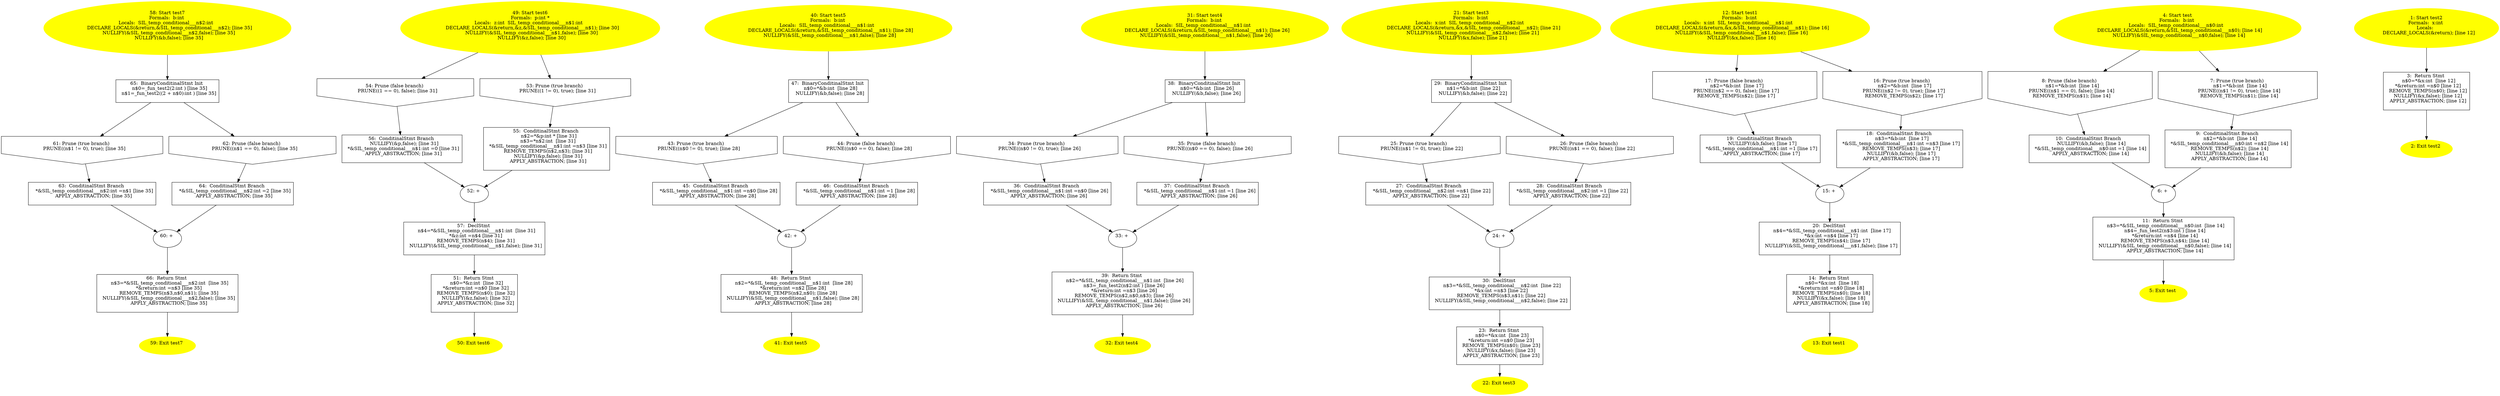 digraph iCFG {
66 [label="66:  Return Stmt \n   n$3=*&SIL_temp_conditional___n$2:int  [line 35]\n  *&return:int =n$3 [line 35]\n  REMOVE_TEMPS(n$3,n$0,n$1); [line 35]\n  NULLIFY(&SIL_temp_conditional___n$2,false); [line 35]\n  APPLY_ABSTRACTION; [line 35]\n " shape="box"]
	

	 66 -> 59 ;
65 [label="65:  BinaryConditinalStmt Init \n   n$0=_fun_test2(2:int ) [line 35]\n  n$1=_fun_test2((2 + n$0):int ) [line 35]\n " shape="box"]
	

	 65 -> 61 ;
	 65 -> 62 ;
64 [label="64:  ConditinalStmt Branch \n   *&SIL_temp_conditional___n$2:int =2 [line 35]\n  APPLY_ABSTRACTION; [line 35]\n " shape="box"]
	

	 64 -> 60 ;
63 [label="63:  ConditinalStmt Branch \n   *&SIL_temp_conditional___n$2:int =n$1 [line 35]\n  APPLY_ABSTRACTION; [line 35]\n " shape="box"]
	

	 63 -> 60 ;
62 [label="62: Prune (false branch) \n   PRUNE((n$1 == 0), false); [line 35]\n " shape="invhouse"]
	

	 62 -> 64 ;
61 [label="61: Prune (true branch) \n   PRUNE((n$1 != 0), true); [line 35]\n " shape="invhouse"]
	

	 61 -> 63 ;
60 [label="60: + \n  " ]
	

	 60 -> 66 ;
59 [label="59: Exit test7 \n  " color=yellow style=filled]
	

58 [label="58: Start test7\nFormals:  b:int \nLocals:  SIL_temp_conditional___n$2:int  \n   DECLARE_LOCALS(&return,&SIL_temp_conditional___n$2); [line 35]\n  NULLIFY(&SIL_temp_conditional___n$2,false); [line 35]\n  NULLIFY(&b,false); [line 35]\n " color=yellow style=filled]
	

	 58 -> 65 ;
57 [label="57:  DeclStmt \n   n$4=*&SIL_temp_conditional___n$1:int  [line 31]\n  *&z:int =n$4 [line 31]\n  REMOVE_TEMPS(n$4); [line 31]\n  NULLIFY(&SIL_temp_conditional___n$1,false); [line 31]\n " shape="box"]
	

	 57 -> 51 ;
56 [label="56:  ConditinalStmt Branch \n   NULLIFY(&p,false); [line 31]\n  *&SIL_temp_conditional___n$1:int =0 [line 31]\n  APPLY_ABSTRACTION; [line 31]\n " shape="box"]
	

	 56 -> 52 ;
55 [label="55:  ConditinalStmt Branch \n   n$2=*&p:int * [line 31]\n  n$3=*n$2:int  [line 31]\n  *&SIL_temp_conditional___n$1:int =n$3 [line 31]\n  REMOVE_TEMPS(n$2,n$3); [line 31]\n  NULLIFY(&p,false); [line 31]\n  APPLY_ABSTRACTION; [line 31]\n " shape="box"]
	

	 55 -> 52 ;
54 [label="54: Prune (false branch) \n   PRUNE((1 == 0), false); [line 31]\n " shape="invhouse"]
	

	 54 -> 56 ;
53 [label="53: Prune (true branch) \n   PRUNE((1 != 0), true); [line 31]\n " shape="invhouse"]
	

	 53 -> 55 ;
52 [label="52: + \n  " ]
	

	 52 -> 57 ;
51 [label="51:  Return Stmt \n   n$0=*&z:int  [line 32]\n  *&return:int =n$0 [line 32]\n  REMOVE_TEMPS(n$0); [line 32]\n  NULLIFY(&z,false); [line 32]\n  APPLY_ABSTRACTION; [line 32]\n " shape="box"]
	

	 51 -> 50 ;
50 [label="50: Exit test6 \n  " color=yellow style=filled]
	

49 [label="49: Start test6\nFormals:  p:int *\nLocals:  z:int  SIL_temp_conditional___n$1:int  \n   DECLARE_LOCALS(&return,&z,&SIL_temp_conditional___n$1); [line 30]\n  NULLIFY(&SIL_temp_conditional___n$1,false); [line 30]\n  NULLIFY(&z,false); [line 30]\n " color=yellow style=filled]
	

	 49 -> 53 ;
	 49 -> 54 ;
48 [label="48:  Return Stmt \n   n$2=*&SIL_temp_conditional___n$1:int  [line 28]\n  *&return:int =n$2 [line 28]\n  REMOVE_TEMPS(n$2,n$0); [line 28]\n  NULLIFY(&SIL_temp_conditional___n$1,false); [line 28]\n  APPLY_ABSTRACTION; [line 28]\n " shape="box"]
	

	 48 -> 41 ;
47 [label="47:  BinaryConditinalStmt Init \n   n$0=*&b:int  [line 28]\n  NULLIFY(&b,false); [line 28]\n " shape="box"]
	

	 47 -> 43 ;
	 47 -> 44 ;
46 [label="46:  ConditinalStmt Branch \n   *&SIL_temp_conditional___n$1:int =1 [line 28]\n  APPLY_ABSTRACTION; [line 28]\n " shape="box"]
	

	 46 -> 42 ;
45 [label="45:  ConditinalStmt Branch \n   *&SIL_temp_conditional___n$1:int =n$0 [line 28]\n  APPLY_ABSTRACTION; [line 28]\n " shape="box"]
	

	 45 -> 42 ;
44 [label="44: Prune (false branch) \n   PRUNE((n$0 == 0), false); [line 28]\n " shape="invhouse"]
	

	 44 -> 46 ;
43 [label="43: Prune (true branch) \n   PRUNE((n$0 != 0), true); [line 28]\n " shape="invhouse"]
	

	 43 -> 45 ;
42 [label="42: + \n  " ]
	

	 42 -> 48 ;
41 [label="41: Exit test5 \n  " color=yellow style=filled]
	

40 [label="40: Start test5\nFormals:  b:int \nLocals:  SIL_temp_conditional___n$1:int  \n   DECLARE_LOCALS(&return,&SIL_temp_conditional___n$1); [line 28]\n  NULLIFY(&SIL_temp_conditional___n$1,false); [line 28]\n " color=yellow style=filled]
	

	 40 -> 47 ;
39 [label="39:  Return Stmt \n   n$2=*&SIL_temp_conditional___n$1:int  [line 26]\n  n$3=_fun_test2(n$2:int ) [line 26]\n  *&return:int =n$3 [line 26]\n  REMOVE_TEMPS(n$2,n$0,n$3); [line 26]\n  NULLIFY(&SIL_temp_conditional___n$1,false); [line 26]\n  APPLY_ABSTRACTION; [line 26]\n " shape="box"]
	

	 39 -> 32 ;
38 [label="38:  BinaryConditinalStmt Init \n   n$0=*&b:int  [line 26]\n  NULLIFY(&b,false); [line 26]\n " shape="box"]
	

	 38 -> 34 ;
	 38 -> 35 ;
37 [label="37:  ConditinalStmt Branch \n   *&SIL_temp_conditional___n$1:int =1 [line 26]\n  APPLY_ABSTRACTION; [line 26]\n " shape="box"]
	

	 37 -> 33 ;
36 [label="36:  ConditinalStmt Branch \n   *&SIL_temp_conditional___n$1:int =n$0 [line 26]\n  APPLY_ABSTRACTION; [line 26]\n " shape="box"]
	

	 36 -> 33 ;
35 [label="35: Prune (false branch) \n   PRUNE((n$0 == 0), false); [line 26]\n " shape="invhouse"]
	

	 35 -> 37 ;
34 [label="34: Prune (true branch) \n   PRUNE((n$0 != 0), true); [line 26]\n " shape="invhouse"]
	

	 34 -> 36 ;
33 [label="33: + \n  " ]
	

	 33 -> 39 ;
32 [label="32: Exit test4 \n  " color=yellow style=filled]
	

31 [label="31: Start test4\nFormals:  b:int \nLocals:  SIL_temp_conditional___n$1:int  \n   DECLARE_LOCALS(&return,&SIL_temp_conditional___n$1); [line 26]\n  NULLIFY(&SIL_temp_conditional___n$1,false); [line 26]\n " color=yellow style=filled]
	

	 31 -> 38 ;
30 [label="30:  DeclStmt \n   n$3=*&SIL_temp_conditional___n$2:int  [line 22]\n  *&x:int =n$3 [line 22]\n  REMOVE_TEMPS(n$3,n$1); [line 22]\n  NULLIFY(&SIL_temp_conditional___n$2,false); [line 22]\n " shape="box"]
	

	 30 -> 23 ;
29 [label="29:  BinaryConditinalStmt Init \n   n$1=*&b:int  [line 22]\n  NULLIFY(&b,false); [line 22]\n " shape="box"]
	

	 29 -> 25 ;
	 29 -> 26 ;
28 [label="28:  ConditinalStmt Branch \n   *&SIL_temp_conditional___n$2:int =1 [line 22]\n  APPLY_ABSTRACTION; [line 22]\n " shape="box"]
	

	 28 -> 24 ;
27 [label="27:  ConditinalStmt Branch \n   *&SIL_temp_conditional___n$2:int =n$1 [line 22]\n  APPLY_ABSTRACTION; [line 22]\n " shape="box"]
	

	 27 -> 24 ;
26 [label="26: Prune (false branch) \n   PRUNE((n$1 == 0), false); [line 22]\n " shape="invhouse"]
	

	 26 -> 28 ;
25 [label="25: Prune (true branch) \n   PRUNE((n$1 != 0), true); [line 22]\n " shape="invhouse"]
	

	 25 -> 27 ;
24 [label="24: + \n  " ]
	

	 24 -> 30 ;
23 [label="23:  Return Stmt \n   n$0=*&x:int  [line 23]\n  *&return:int =n$0 [line 23]\n  REMOVE_TEMPS(n$0); [line 23]\n  NULLIFY(&x,false); [line 23]\n  APPLY_ABSTRACTION; [line 23]\n " shape="box"]
	

	 23 -> 22 ;
22 [label="22: Exit test3 \n  " color=yellow style=filled]
	

21 [label="21: Start test3\nFormals:  b:int \nLocals:  x:int  SIL_temp_conditional___n$2:int  \n   DECLARE_LOCALS(&return,&x,&SIL_temp_conditional___n$2); [line 21]\n  NULLIFY(&SIL_temp_conditional___n$2,false); [line 21]\n  NULLIFY(&x,false); [line 21]\n " color=yellow style=filled]
	

	 21 -> 29 ;
20 [label="20:  DeclStmt \n   n$4=*&SIL_temp_conditional___n$1:int  [line 17]\n  *&x:int =n$4 [line 17]\n  REMOVE_TEMPS(n$4); [line 17]\n  NULLIFY(&SIL_temp_conditional___n$1,false); [line 17]\n " shape="box"]
	

	 20 -> 14 ;
19 [label="19:  ConditinalStmt Branch \n   NULLIFY(&b,false); [line 17]\n  *&SIL_temp_conditional___n$1:int =1 [line 17]\n  APPLY_ABSTRACTION; [line 17]\n " shape="box"]
	

	 19 -> 15 ;
18 [label="18:  ConditinalStmt Branch \n   n$3=*&b:int  [line 17]\n  *&SIL_temp_conditional___n$1:int =n$3 [line 17]\n  REMOVE_TEMPS(n$3); [line 17]\n  NULLIFY(&b,false); [line 17]\n  APPLY_ABSTRACTION; [line 17]\n " shape="box"]
	

	 18 -> 15 ;
17 [label="17: Prune (false branch) \n   n$2=*&b:int  [line 17]\n  PRUNE((n$2 == 0), false); [line 17]\n  REMOVE_TEMPS(n$2); [line 17]\n " shape="invhouse"]
	

	 17 -> 19 ;
16 [label="16: Prune (true branch) \n   n$2=*&b:int  [line 17]\n  PRUNE((n$2 != 0), true); [line 17]\n  REMOVE_TEMPS(n$2); [line 17]\n " shape="invhouse"]
	

	 16 -> 18 ;
15 [label="15: + \n  " ]
	

	 15 -> 20 ;
14 [label="14:  Return Stmt \n   n$0=*&x:int  [line 18]\n  *&return:int =n$0 [line 18]\n  REMOVE_TEMPS(n$0); [line 18]\n  NULLIFY(&x,false); [line 18]\n  APPLY_ABSTRACTION; [line 18]\n " shape="box"]
	

	 14 -> 13 ;
13 [label="13: Exit test1 \n  " color=yellow style=filled]
	

12 [label="12: Start test1\nFormals:  b:int \nLocals:  x:int  SIL_temp_conditional___n$1:int  \n   DECLARE_LOCALS(&return,&x,&SIL_temp_conditional___n$1); [line 16]\n  NULLIFY(&SIL_temp_conditional___n$1,false); [line 16]\n  NULLIFY(&x,false); [line 16]\n " color=yellow style=filled]
	

	 12 -> 16 ;
	 12 -> 17 ;
11 [label="11:  Return Stmt \n   n$3=*&SIL_temp_conditional___n$0:int  [line 14]\n  n$4=_fun_test2(n$3:int ) [line 14]\n  *&return:int =n$4 [line 14]\n  REMOVE_TEMPS(n$3,n$4); [line 14]\n  NULLIFY(&SIL_temp_conditional___n$0,false); [line 14]\n  APPLY_ABSTRACTION; [line 14]\n " shape="box"]
	

	 11 -> 5 ;
10 [label="10:  ConditinalStmt Branch \n   NULLIFY(&b,false); [line 14]\n  *&SIL_temp_conditional___n$0:int =1 [line 14]\n  APPLY_ABSTRACTION; [line 14]\n " shape="box"]
	

	 10 -> 6 ;
9 [label="9:  ConditinalStmt Branch \n   n$2=*&b:int  [line 14]\n  *&SIL_temp_conditional___n$0:int =n$2 [line 14]\n  REMOVE_TEMPS(n$2); [line 14]\n  NULLIFY(&b,false); [line 14]\n  APPLY_ABSTRACTION; [line 14]\n " shape="box"]
	

	 9 -> 6 ;
8 [label="8: Prune (false branch) \n   n$1=*&b:int  [line 14]\n  PRUNE((n$1 == 0), false); [line 14]\n  REMOVE_TEMPS(n$1); [line 14]\n " shape="invhouse"]
	

	 8 -> 10 ;
7 [label="7: Prune (true branch) \n   n$1=*&b:int  [line 14]\n  PRUNE((n$1 != 0), true); [line 14]\n  REMOVE_TEMPS(n$1); [line 14]\n " shape="invhouse"]
	

	 7 -> 9 ;
6 [label="6: + \n  " ]
	

	 6 -> 11 ;
5 [label="5: Exit test \n  " color=yellow style=filled]
	

4 [label="4: Start test\nFormals:  b:int \nLocals:  SIL_temp_conditional___n$0:int  \n   DECLARE_LOCALS(&return,&SIL_temp_conditional___n$0); [line 14]\n  NULLIFY(&SIL_temp_conditional___n$0,false); [line 14]\n " color=yellow style=filled]
	

	 4 -> 7 ;
	 4 -> 8 ;
3 [label="3:  Return Stmt \n   n$0=*&x:int  [line 12]\n  *&return:int =n$0 [line 12]\n  REMOVE_TEMPS(n$0); [line 12]\n  NULLIFY(&x,false); [line 12]\n  APPLY_ABSTRACTION; [line 12]\n " shape="box"]
	

	 3 -> 2 ;
2 [label="2: Exit test2 \n  " color=yellow style=filled]
	

1 [label="1: Start test2\nFormals:  x:int \nLocals:  \n   DECLARE_LOCALS(&return); [line 12]\n " color=yellow style=filled]
	

	 1 -> 3 ;
}
